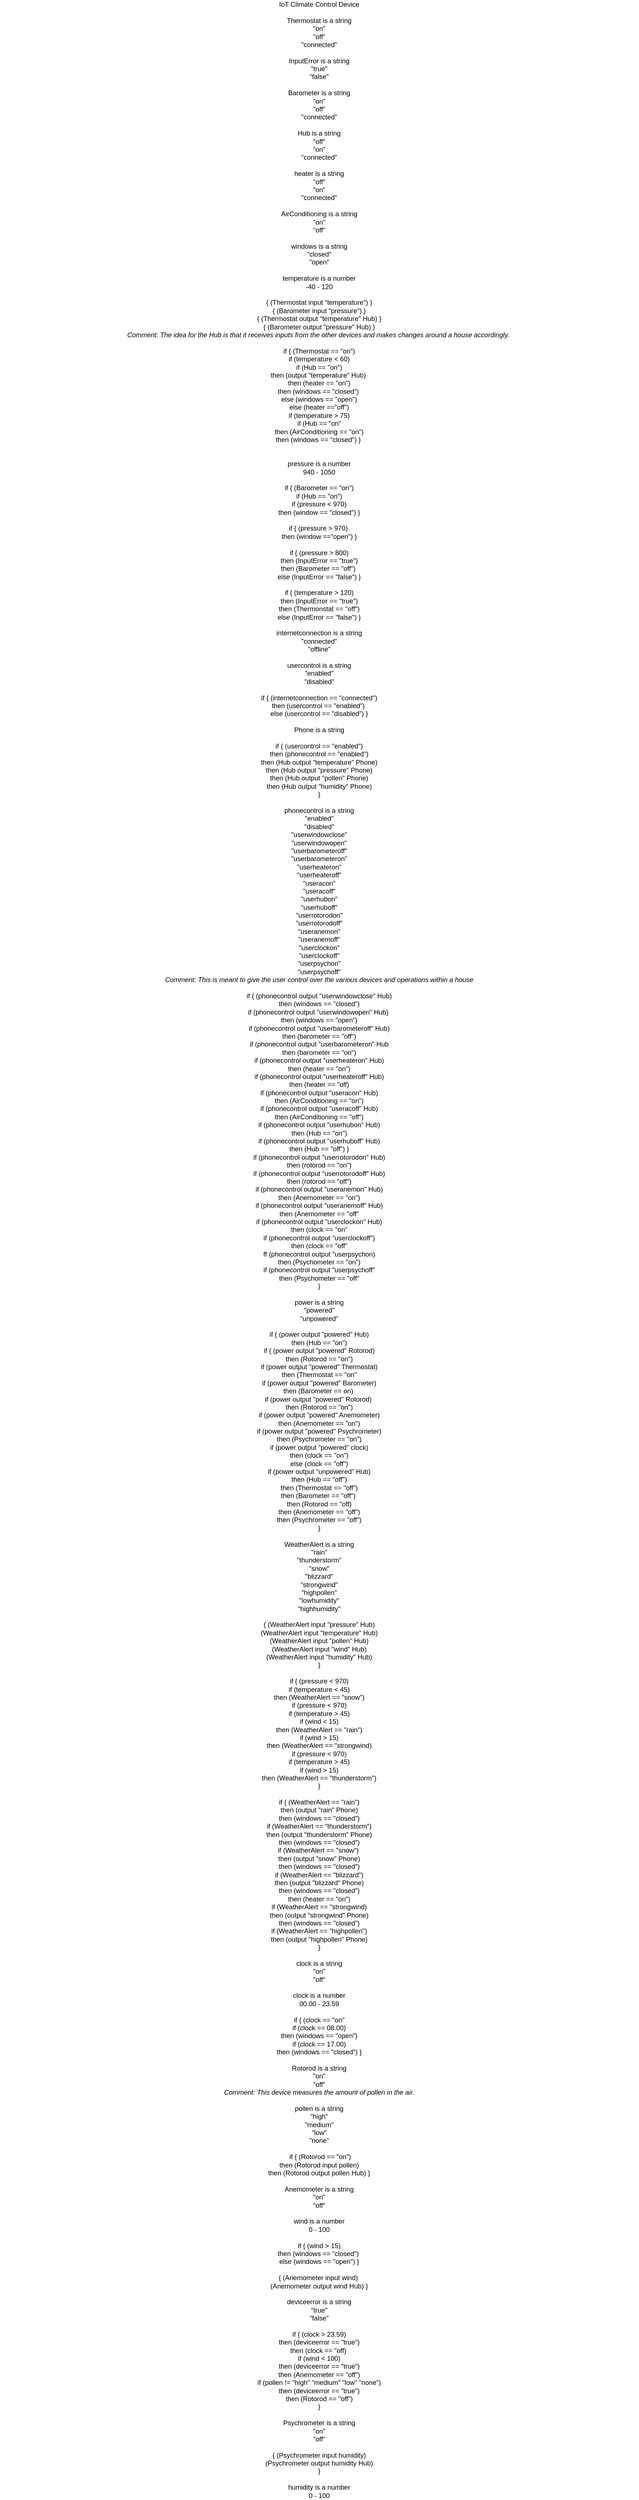 <mxfile version="13.10.1" type="github">
  <diagram id="FG6YYTk2sED3XfOmZvWB" name="Page-1">
    <mxGraphModel dx="2272" dy="1894" grid="1" gridSize="10" guides="1" tooltips="1" connect="1" arrows="1" fold="1" page="1" pageScale="1" pageWidth="850" pageHeight="1100" math="0" shadow="0">
      <root>
        <mxCell id="0" />
        <mxCell id="1" parent="0" />
        <mxCell id="fQ9IbECkCy0SCe_vt15--2" value="IoT Climate Control Device&lt;br&gt;&lt;br&gt;Thermostat is a string&lt;br&gt;&quot;on&quot;&lt;br&gt;&quot;off&quot;&lt;br&gt;&quot;connected&quot;&lt;br&gt;&lt;br&gt;InputError is a string&lt;br&gt;&quot;true&quot;&lt;br&gt;&quot;false&quot;&lt;br&gt;&lt;br&gt;Barometer is a string&lt;br&gt;&quot;on&quot;&lt;br&gt;&quot;off&quot;&lt;br&gt;&quot;connected&quot;&lt;br&gt;&lt;br&gt;Hub is a string&lt;br&gt;&quot;off&quot;&lt;br&gt;&quot;on&quot;&lt;br&gt;&quot;connected&quot;&lt;br&gt;&lt;br&gt;heater is a string&lt;br&gt;&quot;off&quot;&lt;br&gt;&quot;on&quot;&lt;br&gt;&quot;connected&quot;&lt;br&gt;&lt;br&gt;AirConditioning is a string&lt;br&gt;&quot;on&quot;&lt;br&gt;&quot;off&quot;&lt;br&gt;&lt;br&gt;windows is a string&lt;br&gt;&quot;closed&quot;&lt;br&gt;&quot;open&quot;&lt;br&gt;&lt;br&gt;temperature is a number&lt;br&gt;-40 - 120&lt;br&gt;&lt;br&gt;{ (Thermostat input &quot;temperature&quot;) }&lt;br&gt;{ (Barometer input &quot;pressure&quot;) }&lt;br&gt;{ (Thermostat output &quot;temperature&quot; Hub) }&lt;br&gt;{ (Barometer output &quot;pressure&quot; Hub) }&lt;br&gt;&lt;i&gt;Comment: The idea for the Hub is that it receives&amp;nbsp;inputs from the other devices and makes changes around a house accordingly.&amp;nbsp;&lt;br&gt;&lt;/i&gt;&lt;br&gt;if { (Thermostat == &quot;on&quot;)&lt;br&gt;if (temperature &amp;lt; 60)&lt;br&gt;if (Hub == &quot;on&quot;)&lt;br&gt;then (output &quot;temperature&quot; Hub)&amp;nbsp;&lt;br&gt;then (heater == &quot;on&quot;)&lt;br&gt;then (windows == &quot;closed&quot;)&amp;nbsp;&lt;br&gt;else (windows == &quot;open&quot;)&lt;br&gt;else (heater ==&quot;off&quot;)&lt;br&gt;if (temperature &amp;gt; 75)&lt;br&gt;if (Hub == &quot;on&quot;&lt;br&gt;then (AirConditioning == &quot;on&quot;)&lt;br&gt;then (windows == &quot;closed&quot;) }&amp;nbsp;&lt;br&gt;&lt;br&gt;&lt;br&gt;pressure is a number&lt;br&gt;940 - 1050&lt;br&gt;&lt;br&gt;if { (Barometer == &quot;on&quot;)&lt;br&gt;if (Hub == &quot;on&quot;)&lt;br&gt;if (pressure &amp;lt; 970)&lt;br&gt;then (window == &quot;closed&quot;) }&lt;br&gt;&lt;br&gt;if { (pressure &amp;gt; 970)&amp;nbsp;&lt;br&gt;then (window ==&quot;open&quot;) }&lt;br&gt;&lt;br&gt;if { (pressure &amp;gt; 800)&lt;br&gt;then (InputError == &quot;true&quot;)&lt;br&gt;then (Barometer == &quot;off&quot;)&amp;nbsp;&lt;br&gt;else (InputError == &quot;false&quot;) }&lt;br&gt;&lt;br&gt;if { (temperature &amp;gt; 120)&lt;br&gt;then (InputError == &quot;true&quot;)&lt;br&gt;then (Thermonstat == &quot;off&quot;)&lt;br&gt;else (InputError == &quot;false&quot;) }&lt;br&gt;&lt;br&gt;internetconnection is a string&lt;br&gt;&quot;connected&quot;&lt;br&gt;&quot;offline&quot;&lt;br&gt;&lt;br&gt;usercontrol is a string&lt;br&gt;&quot;enabled&quot;&lt;br&gt;&quot;disabled&quot;&lt;br&gt;&lt;br&gt;if { (internetconnection == &quot;connected&quot;)&lt;br&gt;then (usercontrol == &quot;enabled&quot;)&amp;nbsp;&lt;br&gt;else (usercontrol == &quot;disabled&quot;) }&lt;br&gt;&lt;br&gt;Phone is a string&lt;br&gt;&lt;br&gt;if { (usercontrol == &quot;enabled&quot;)&lt;br&gt;then (phonecontrol == &quot;enabled&quot;)&lt;br&gt;then (Hub output &quot;temperature&quot; Phone)&lt;br&gt;then (Hub output &quot;pressure&quot; Phone) &lt;br&gt;then (Hub output &quot;pollen&quot; Phone)&lt;br&gt;then (Hub output &quot;humidity&quot; Phone)&lt;br&gt;}&lt;br&gt;&lt;br&gt;phonecontrol is a string&lt;br&gt;&quot;enabled&quot;&lt;br&gt;&quot;disabled&quot;&lt;br&gt;&quot;userwindowclose&quot;&lt;br&gt;&quot;userwindowopen&quot;&lt;br&gt;&quot;userbarometeroff&quot;&lt;br&gt;&quot;userbarometeron&quot;&lt;br&gt;&quot;userheateron&quot;&lt;br&gt;&quot;userheateroff&quot;&lt;br&gt;&quot;useracon&quot;&lt;br&gt;&quot;useracoff&quot;&lt;br&gt;&quot;userhubon&quot;&lt;br&gt;&quot;userhuboff&quot;&lt;br&gt;&quot;userrotorodon&quot;&lt;br&gt;&quot;userrotorodoff&quot;&lt;br&gt;&quot;useranemon&quot;&lt;br&gt;&quot;useranemoff&quot;&lt;br&gt;&quot;userclockon&quot;&lt;br&gt;&quot;userclockoff&quot;&lt;br&gt;&quot;userpsychon&quot;&lt;br&gt;&quot;userpsychoff&quot;&lt;br&gt;&lt;i&gt;Comment: This is meant to give the user control over the various devices and operations within a house&lt;br&gt;&lt;br&gt;&lt;/i&gt;if { (phonecontrol output &quot;userwindowclose&quot; Hub)&lt;br&gt;then (windows == &quot;closed&quot;)&lt;br&gt;if (phonecontrol output &quot;userwindowopen&quot; Hub)&amp;nbsp;&lt;br&gt;then (windows == &quot;open&quot;)&lt;br&gt;if (phonecontrol output &quot;userbarometeroff&quot; Hub)&lt;br&gt;then (barometer == &quot;off&quot;)&lt;br&gt;if (phonecontrol output &quot;userbarometeron&quot; Hub&lt;br&gt;then (barometer == &quot;on&quot;)&lt;br&gt;if (phonecontrol output &quot;userheateron&quot; Hub)&lt;br&gt;then (heater == &quot;on&quot;)&lt;br&gt;if (phonecontrol output &quot;userheateroff&quot; Hub)&lt;br&gt;then (heater == &quot;off)&lt;br&gt;if (phonecontrol output &quot;useracon&quot; Hub)&lt;br&gt;then (AirConditioning == &quot;on&quot;)&lt;br&gt;if (phonecontrol output &quot;useracoff&quot; Hub)&lt;br&gt;then (AirConditioning == &quot;off&quot;)&lt;br&gt;if (phonecontrol output &quot;userhubon&quot; Hub)&lt;br&gt;then (Hub == &quot;on&quot;)&lt;br&gt;if (phonecontrol output &quot;userhuboff&quot; Hub)&lt;br&gt;then (Hub == &quot;off&quot;) }&lt;br&gt;if (phonecontrol output &quot;userrotorodon&quot; Hub)&lt;br&gt;then (rotorod == &quot;on&quot;)&lt;br&gt;if (phonecontrol output &quot;userrotorodoff&quot; Hub)&lt;br&gt;then (rotorod == &quot;off&quot;)&lt;br&gt;if (phonecontrol output &quot;useranemon&quot; Hub)&lt;br&gt;then (Anemometer == &quot;on&quot;)&lt;br&gt;if (phonecontrol output &quot;useranemoff&quot; Hub)&lt;br&gt;then (Anemometer == &quot;off&quot;&lt;br&gt;if (phonecontrol output &quot;userclockon&quot; Hub)&lt;br&gt;then (clock == &quot;on&quot;&lt;br&gt;if (phonecontrol output &quot;userclockoff&quot;)&lt;br&gt;then (clock == &quot;off&quot;&lt;br&gt;ff (phonecontrol output &quot;userpsychon)&lt;br&gt;then (Psychometer == &quot;on&quot;)&lt;br&gt;if (phonecontrol output &quot;userpsychoff&quot;&lt;br&gt;then (Psychometer == &quot;off&quot;&lt;br&gt;}&lt;br&gt;&lt;br&gt;power is a string&lt;br&gt;&quot;powered&quot;&lt;br&gt;&quot;unpowered&quot;&lt;br&gt;&lt;br&gt;if { (power output &quot;powered&quot; Hub)&lt;br&gt;then (Hub == &quot;on&quot;)&lt;br&gt;if { (power output &quot;powered&quot; Rotorod)&lt;br&gt;then (Rotorod == &quot;on&quot;)&lt;br&gt;if (power output &quot;powered&quot; Thermostat)&lt;br&gt;then (Thermostat == &quot;on&quot;&lt;br&gt;if (power output &quot;powered&quot; Barometer)&lt;br&gt;then (Barometer == on)&amp;nbsp;&lt;br&gt;if (power output &quot;powered&quot; Rotorod)&amp;nbsp;&lt;br&gt;then (Rotorod == &quot;on&quot;)&lt;br&gt;if (power output &quot;powered&quot; Anemometer)&lt;br&gt;then (Anemometer == &quot;on&quot;)&lt;br&gt;if (power output &quot;powered&quot; Psychrometer)&lt;br&gt;then (Psychrometer == &quot;on&quot;)&lt;br&gt;if (power output &quot;powered&quot; clock)&lt;br&gt;then (clock == &quot;on&quot;)&lt;br&gt;else (clock == &quot;off&quot;)&lt;br&gt;if (power output &quot;unpowered&quot; Hub)&lt;br&gt;then (Hub == &quot;off&quot;)&lt;br&gt;then (Thermostat == &quot;off&quot;)&lt;br&gt;then (Barometer == &quot;off&quot;)&amp;nbsp;&lt;br&gt;then (Rotorod == &quot;off)&lt;br&gt;then (Anemometer == &quot;off&quot;)&lt;br&gt;then (Psychrometer == &quot;off&quot;)&lt;br&gt;}&lt;br&gt;&lt;br&gt;WeatherAlert is a string&lt;br&gt;&quot;rain&quot;&lt;br&gt;&quot;thunderstorm&quot;&lt;br&gt;&quot;snow&quot;&lt;br&gt;&quot;blizzard&quot;&lt;br&gt;&quot;strongwind&quot;&lt;br&gt;&quot;highpollen&quot;&lt;br&gt;&quot;lowhumidity&quot;&lt;br&gt;&quot;highhumidity&quot;&lt;br&gt;&lt;br&gt;{ (WeatherAlert input &quot;pressure&quot; Hub)&lt;br&gt;(WeatherAlert input &quot;temperature&quot; Hub)&lt;br&gt;(WeatherAlert input &quot;pollen&quot; Hub) &lt;br&gt;(WeatherAlert input &quot;wind&quot; Hub) &lt;br&gt;(WeatherAlert input &quot;humidity&quot; Hub)&lt;br&gt;}&lt;br&gt;&lt;br&gt;if { (pressure &amp;lt; 970)&lt;br&gt;if (temperature &amp;lt; 45)&lt;br&gt;then (WeatherAlert == &quot;snow&quot;)&lt;br&gt;if (pressure &amp;lt; 970)&lt;br&gt;if (temperature &amp;gt; 45)&lt;br&gt;if (wind &amp;lt; 15)&lt;br&gt;then (WeatherAlert == &quot;rain&quot;)&lt;br&gt;if (wind &amp;gt; 15)&lt;br&gt;then (WeatherAlert == &quot;strongwind)&lt;br&gt;if (pressure &amp;lt; 970)&lt;br&gt;if (temperature &amp;gt; 45)&lt;br&gt;if (wind &amp;gt; 15)&lt;br&gt;then (WeatherAlert == &quot;thunderstorm&quot;)&lt;br&gt;}&lt;br&gt;&lt;br&gt;if { (WeatherAlert == &quot;rain&quot;)&lt;br&gt;then (output &quot;rain&quot; Phone)&lt;br&gt;then (windows == &quot;closed&quot;)&lt;br&gt;if (WeatherAlert == &quot;thunderstorm&quot;)&lt;br&gt;then (output &quot;thunderstorm&quot; Phone)&lt;br&gt;then (windows == &quot;closed&quot;)&lt;br&gt;if (WeatherAlert == &quot;snow&quot;)&amp;nbsp;&lt;br&gt;then (output &quot;snow&quot; Phone)&lt;br&gt;then (windows == &quot;closed&quot;)&lt;br&gt;if (WeatherAlert == &quot;blizzard&quot;)&lt;br&gt;then (output &quot;blizzard&quot; Phone)&lt;br&gt;then (windows == &quot;closed&quot;)&lt;br&gt;then (heater == &quot;on&quot;)&lt;br&gt;if (WeatherAlert == &quot;strongwind)&lt;br&gt;then (output &quot;strongwind&quot; Phone)&lt;br&gt;then (windows == &quot;closed&quot;) &lt;br&gt;if (WeatherAlert == &quot;highpollen&quot;)&lt;br&gt;then (output &quot;highpollen&quot; Phone)&lt;br&gt;}&lt;br&gt;&lt;br&gt;clock is a string&lt;br&gt;&quot;on&quot;&lt;br&gt;&quot;off&quot;&lt;br&gt;&lt;br&gt;clock is a number&lt;br&gt;00.00 - 23.59&lt;br&gt;&lt;br&gt;if { (clock == &quot;on&quot;&lt;br&gt;if (clock == 08.00)&lt;br&gt;then (windows == &quot;open&quot;)&lt;br&gt;if (clock == 17.00)&lt;br&gt;then (windows == &quot;closed&quot;) }&lt;br&gt;&lt;br&gt;&amp;nbsp;Rotorod is a string&amp;nbsp;&lt;br&gt;&quot;on&quot;&lt;br&gt;&quot;off&quot;&lt;br&gt;&lt;i&gt;Comment: This device measures the amount of pollen in the air.&lt;br&gt;&lt;/i&gt;&lt;br&gt;pollen is a string&lt;br&gt;&quot;high&quot;&lt;br&gt;&quot;medium&quot;&lt;br&gt;&quot;low&quot;&lt;br&gt;&quot;none&quot;&lt;br&gt;&lt;br&gt;&amp;nbsp;if { (Rotorod == &quot;on&quot;)&lt;br&gt;then (Rotorod input pollen)&lt;br&gt;then (Rotorod output pollen Hub) }&lt;br&gt;&lt;br&gt;Anemometer is a string&lt;br&gt;&quot;on&quot;&lt;br&gt;&quot;off&quot;&lt;br&gt;&lt;br&gt;wind is a number&lt;br&gt;0 - 100&lt;br&gt;&lt;br&gt;if { (wind &amp;gt; 15)&lt;br&gt;then (windows == &quot;closed&quot;)&amp;nbsp;&lt;br&gt;else (windows == &quot;open&quot;) }&lt;br&gt;&lt;br&gt;{ (Anemometer input wind)&amp;nbsp;&lt;br&gt;(Anemometer output wind Hub) }&lt;br&gt;&lt;br&gt;deviceerror is a string&lt;br&gt;&quot;true&quot;&lt;br&gt;&quot;false&quot;&lt;br&gt;&lt;br&gt;if { (clock &amp;gt; 23.59)&lt;br&gt;then (deviceerror == &quot;true&quot;)&lt;br&gt;then (clock == &quot;off)&amp;nbsp;&lt;br&gt;if (wind &amp;lt; 100)&lt;br&gt;then (deviceerror == &quot;true&quot;)&lt;br&gt;then (Anemometer == &quot;off&quot;)&lt;br&gt;if (pollen != &quot;high&quot; &quot;medium&quot; &quot;low&quot; &quot;none&quot;)&lt;br&gt;then (deviceerror == &quot;true&quot;)&lt;br&gt;then (Rotorod == &quot;off&quot;)&lt;br&gt;}&lt;br&gt;&lt;br&gt;Psychrometer is a string&lt;br&gt;&quot;on&quot;&lt;br&gt;&quot;off&quot;&lt;br&gt;&lt;br&gt;{ (Psychrometer input humidity)&lt;br&gt;(Psychrometer output humidity Hub)&lt;br&gt;}&lt;br&gt;&lt;br&gt;humidity is a number&lt;br&gt;0 - 100" style="text;html=1;strokeColor=none;fillColor=none;align=center;verticalAlign=middle;whiteSpace=wrap;rounded=0;" parent="1" vertex="1">
          <mxGeometry x="-410" y="-190" width="1140" height="2560" as="geometry" />
        </mxCell>
      </root>
    </mxGraphModel>
  </diagram>
</mxfile>

